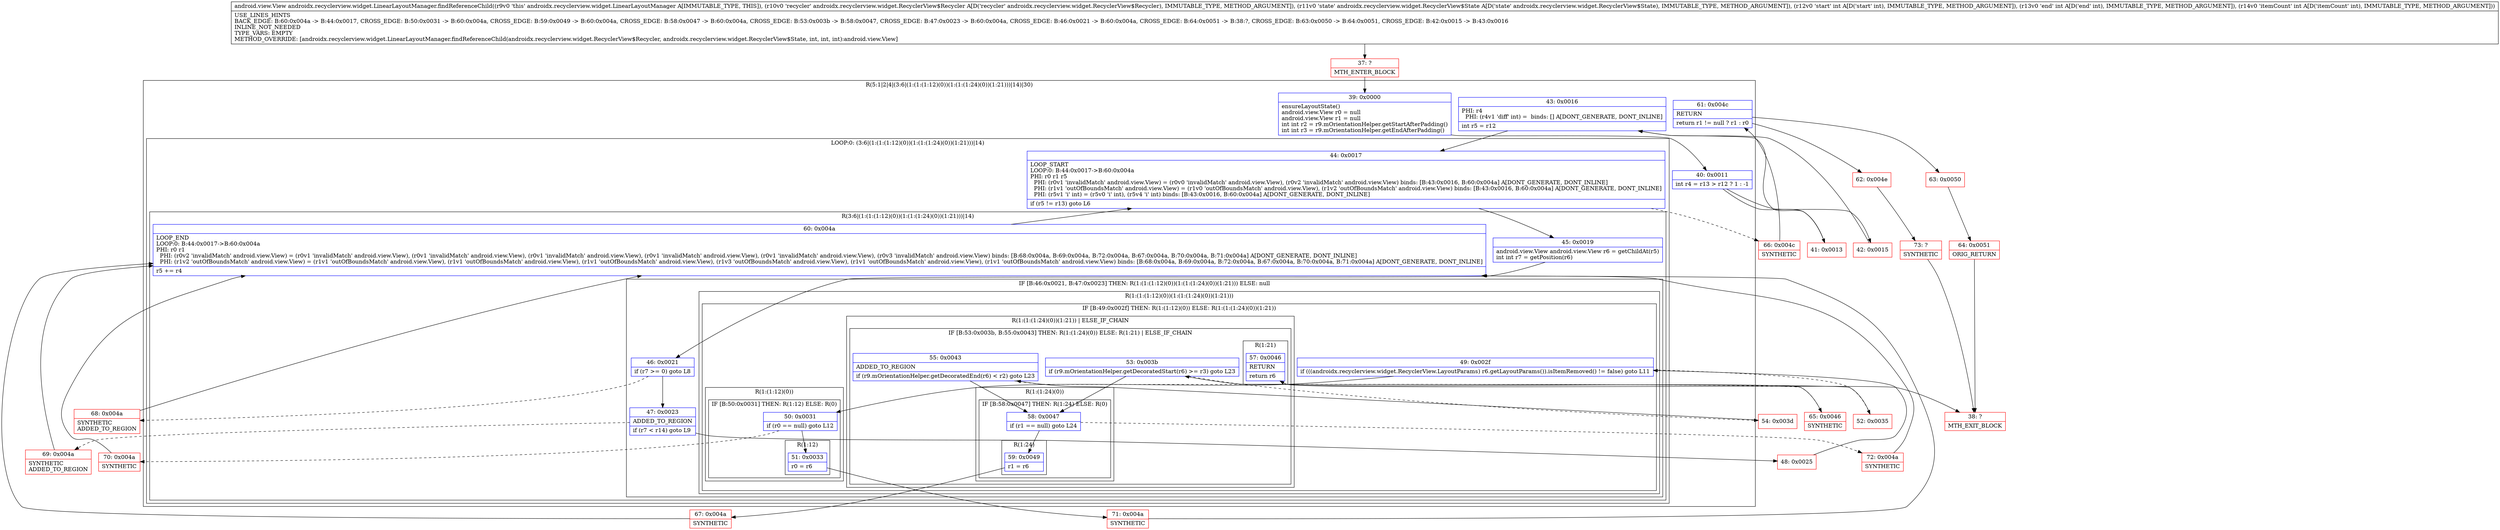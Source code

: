 digraph "CFG forandroidx.recyclerview.widget.LinearLayoutManager.findReferenceChild(Landroidx\/recyclerview\/widget\/RecyclerView$Recycler;Landroidx\/recyclerview\/widget\/RecyclerView$State;III)Landroid\/view\/View;" {
subgraph cluster_Region_1905552445 {
label = "R(5:1|2|4|(3:6|(1:(1:(1:12)(0))(1:(1:(1:24)(0))(1:21)))|14)|30)";
node [shape=record,color=blue];
Node_39 [shape=record,label="{39\:\ 0x0000|ensureLayoutState()\landroid.view.View r0 = null\landroid.view.View r1 = null\lint int r2 = r9.mOrientationHelper.getStartAfterPadding()\lint int r3 = r9.mOrientationHelper.getEndAfterPadding()\l}"];
Node_40 [shape=record,label="{40\:\ 0x0011|int r4 = r13 \> r12 ? 1 : \-1\l}"];
Node_43 [shape=record,label="{43\:\ 0x0016|PHI: r4 \l  PHI: (r4v1 'diff' int) =  binds: [] A[DONT_GENERATE, DONT_INLINE]\l|int r5 = r12\l}"];
subgraph cluster_LoopRegion_538553916 {
label = "LOOP:0: (3:6|(1:(1:(1:12)(0))(1:(1:(1:24)(0))(1:21)))|14)";
node [shape=record,color=blue];
Node_44 [shape=record,label="{44\:\ 0x0017|LOOP_START\lLOOP:0: B:44:0x0017\-\>B:60:0x004a\lPHI: r0 r1 r5 \l  PHI: (r0v1 'invalidMatch' android.view.View) = (r0v0 'invalidMatch' android.view.View), (r0v2 'invalidMatch' android.view.View) binds: [B:43:0x0016, B:60:0x004a] A[DONT_GENERATE, DONT_INLINE]\l  PHI: (r1v1 'outOfBoundsMatch' android.view.View) = (r1v0 'outOfBoundsMatch' android.view.View), (r1v2 'outOfBoundsMatch' android.view.View) binds: [B:43:0x0016, B:60:0x004a] A[DONT_GENERATE, DONT_INLINE]\l  PHI: (r5v1 'i' int) = (r5v0 'i' int), (r5v4 'i' int) binds: [B:43:0x0016, B:60:0x004a] A[DONT_GENERATE, DONT_INLINE]\l|if (r5 != r13) goto L6\l}"];
subgraph cluster_Region_589442598 {
label = "R(3:6|(1:(1:(1:12)(0))(1:(1:(1:24)(0))(1:21)))|14)";
node [shape=record,color=blue];
Node_45 [shape=record,label="{45\:\ 0x0019|android.view.View android.view.View r6 = getChildAt(r5)\lint int r7 = getPosition(r6)\l}"];
subgraph cluster_IfRegion_32475943 {
label = "IF [B:46:0x0021, B:47:0x0023] THEN: R(1:(1:(1:12)(0))(1:(1:(1:24)(0))(1:21))) ELSE: null";
node [shape=record,color=blue];
Node_46 [shape=record,label="{46\:\ 0x0021|if (r7 \>= 0) goto L8\l}"];
Node_47 [shape=record,label="{47\:\ 0x0023|ADDED_TO_REGION\l|if (r7 \< r14) goto L9\l}"];
subgraph cluster_Region_1104462453 {
label = "R(1:(1:(1:12)(0))(1:(1:(1:24)(0))(1:21)))";
node [shape=record,color=blue];
subgraph cluster_IfRegion_1225881385 {
label = "IF [B:49:0x002f] THEN: R(1:(1:12)(0)) ELSE: R(1:(1:(1:24)(0))(1:21))";
node [shape=record,color=blue];
Node_49 [shape=record,label="{49\:\ 0x002f|if (((androidx.recyclerview.widget.RecyclerView.LayoutParams) r6.getLayoutParams()).isItemRemoved() != false) goto L11\l}"];
subgraph cluster_Region_2089994151 {
label = "R(1:(1:12)(0))";
node [shape=record,color=blue];
subgraph cluster_IfRegion_1848999458 {
label = "IF [B:50:0x0031] THEN: R(1:12) ELSE: R(0)";
node [shape=record,color=blue];
Node_50 [shape=record,label="{50\:\ 0x0031|if (r0 == null) goto L12\l}"];
subgraph cluster_Region_1613991222 {
label = "R(1:12)";
node [shape=record,color=blue];
Node_51 [shape=record,label="{51\:\ 0x0033|r0 = r6\l}"];
}
subgraph cluster_Region_1490553588 {
label = "R(0)";
node [shape=record,color=blue];
}
}
}
subgraph cluster_Region_1422778466 {
label = "R(1:(1:(1:24)(0))(1:21)) | ELSE_IF_CHAIN\l";
node [shape=record,color=blue];
subgraph cluster_IfRegion_1704462531 {
label = "IF [B:53:0x003b, B:55:0x0043] THEN: R(1:(1:24)(0)) ELSE: R(1:21) | ELSE_IF_CHAIN\l";
node [shape=record,color=blue];
Node_53 [shape=record,label="{53\:\ 0x003b|if (r9.mOrientationHelper.getDecoratedStart(r6) \>= r3) goto L23\l}"];
Node_55 [shape=record,label="{55\:\ 0x0043|ADDED_TO_REGION\l|if (r9.mOrientationHelper.getDecoratedEnd(r6) \< r2) goto L23\l}"];
subgraph cluster_Region_862803940 {
label = "R(1:(1:24)(0))";
node [shape=record,color=blue];
subgraph cluster_IfRegion_431910143 {
label = "IF [B:58:0x0047] THEN: R(1:24) ELSE: R(0)";
node [shape=record,color=blue];
Node_58 [shape=record,label="{58\:\ 0x0047|if (r1 == null) goto L24\l}"];
subgraph cluster_Region_1259934757 {
label = "R(1:24)";
node [shape=record,color=blue];
Node_59 [shape=record,label="{59\:\ 0x0049|r1 = r6\l}"];
}
subgraph cluster_Region_1504186833 {
label = "R(0)";
node [shape=record,color=blue];
}
}
}
subgraph cluster_Region_1818931416 {
label = "R(1:21)";
node [shape=record,color=blue];
Node_57 [shape=record,label="{57\:\ 0x0046|RETURN\l|return r6\l}"];
}
}
}
}
}
}
Node_60 [shape=record,label="{60\:\ 0x004a|LOOP_END\lLOOP:0: B:44:0x0017\-\>B:60:0x004a\lPHI: r0 r1 \l  PHI: (r0v2 'invalidMatch' android.view.View) = (r0v1 'invalidMatch' android.view.View), (r0v1 'invalidMatch' android.view.View), (r0v1 'invalidMatch' android.view.View), (r0v1 'invalidMatch' android.view.View), (r0v1 'invalidMatch' android.view.View), (r0v3 'invalidMatch' android.view.View) binds: [B:68:0x004a, B:69:0x004a, B:72:0x004a, B:67:0x004a, B:70:0x004a, B:71:0x004a] A[DONT_GENERATE, DONT_INLINE]\l  PHI: (r1v2 'outOfBoundsMatch' android.view.View) = (r1v1 'outOfBoundsMatch' android.view.View), (r1v1 'outOfBoundsMatch' android.view.View), (r1v1 'outOfBoundsMatch' android.view.View), (r1v3 'outOfBoundsMatch' android.view.View), (r1v1 'outOfBoundsMatch' android.view.View), (r1v1 'outOfBoundsMatch' android.view.View) binds: [B:68:0x004a, B:69:0x004a, B:72:0x004a, B:67:0x004a, B:70:0x004a, B:71:0x004a] A[DONT_GENERATE, DONT_INLINE]\l|r5 += r4\l}"];
}
}
Node_61 [shape=record,label="{61\:\ 0x004c|RETURN\l|return r1 != null ? r1 : r0\l}"];
}
Node_37 [shape=record,color=red,label="{37\:\ ?|MTH_ENTER_BLOCK\l}"];
Node_41 [shape=record,color=red,label="{41\:\ 0x0013}"];
Node_48 [shape=record,color=red,label="{48\:\ 0x0025}"];
Node_71 [shape=record,color=red,label="{71\:\ 0x004a|SYNTHETIC\l}"];
Node_70 [shape=record,color=red,label="{70\:\ 0x004a|SYNTHETIC\l}"];
Node_52 [shape=record,color=red,label="{52\:\ 0x0035}"];
Node_54 [shape=record,color=red,label="{54\:\ 0x003d}"];
Node_65 [shape=record,color=red,label="{65\:\ 0x0046|SYNTHETIC\l}"];
Node_38 [shape=record,color=red,label="{38\:\ ?|MTH_EXIT_BLOCK\l}"];
Node_67 [shape=record,color=red,label="{67\:\ 0x004a|SYNTHETIC\l}"];
Node_72 [shape=record,color=red,label="{72\:\ 0x004a|SYNTHETIC\l}"];
Node_69 [shape=record,color=red,label="{69\:\ 0x004a|SYNTHETIC\lADDED_TO_REGION\l}"];
Node_68 [shape=record,color=red,label="{68\:\ 0x004a|SYNTHETIC\lADDED_TO_REGION\l}"];
Node_66 [shape=record,color=red,label="{66\:\ 0x004c|SYNTHETIC\l}"];
Node_62 [shape=record,color=red,label="{62\:\ 0x004e}"];
Node_73 [shape=record,color=red,label="{73\:\ ?|SYNTHETIC\l}"];
Node_63 [shape=record,color=red,label="{63\:\ 0x0050}"];
Node_64 [shape=record,color=red,label="{64\:\ 0x0051|ORIG_RETURN\l}"];
Node_42 [shape=record,color=red,label="{42\:\ 0x0015}"];
MethodNode[shape=record,label="{android.view.View androidx.recyclerview.widget.LinearLayoutManager.findReferenceChild((r9v0 'this' androidx.recyclerview.widget.LinearLayoutManager A[IMMUTABLE_TYPE, THIS]), (r10v0 'recycler' androidx.recyclerview.widget.RecyclerView$Recycler A[D('recycler' androidx.recyclerview.widget.RecyclerView$Recycler), IMMUTABLE_TYPE, METHOD_ARGUMENT]), (r11v0 'state' androidx.recyclerview.widget.RecyclerView$State A[D('state' androidx.recyclerview.widget.RecyclerView$State), IMMUTABLE_TYPE, METHOD_ARGUMENT]), (r12v0 'start' int A[D('start' int), IMMUTABLE_TYPE, METHOD_ARGUMENT]), (r13v0 'end' int A[D('end' int), IMMUTABLE_TYPE, METHOD_ARGUMENT]), (r14v0 'itemCount' int A[D('itemCount' int), IMMUTABLE_TYPE, METHOD_ARGUMENT]))  | USE_LINES_HINTS\lBACK_EDGE: B:60:0x004a \-\> B:44:0x0017, CROSS_EDGE: B:50:0x0031 \-\> B:60:0x004a, CROSS_EDGE: B:59:0x0049 \-\> B:60:0x004a, CROSS_EDGE: B:58:0x0047 \-\> B:60:0x004a, CROSS_EDGE: B:53:0x003b \-\> B:58:0x0047, CROSS_EDGE: B:47:0x0023 \-\> B:60:0x004a, CROSS_EDGE: B:46:0x0021 \-\> B:60:0x004a, CROSS_EDGE: B:64:0x0051 \-\> B:38:?, CROSS_EDGE: B:63:0x0050 \-\> B:64:0x0051, CROSS_EDGE: B:42:0x0015 \-\> B:43:0x0016\lINLINE_NOT_NEEDED\lTYPE_VARS: EMPTY\lMETHOD_OVERRIDE: [androidx.recyclerview.widget.LinearLayoutManager.findReferenceChild(androidx.recyclerview.widget.RecyclerView$Recycler, androidx.recyclerview.widget.RecyclerView$State, int, int, int):android.view.View]\l}"];
MethodNode -> Node_37;Node_39 -> Node_40;
Node_40 -> Node_41;
Node_40 -> Node_42;
Node_43 -> Node_44;
Node_44 -> Node_45;
Node_44 -> Node_66[style=dashed];
Node_45 -> Node_46;
Node_46 -> Node_47;
Node_46 -> Node_68[style=dashed];
Node_47 -> Node_48;
Node_47 -> Node_69[style=dashed];
Node_49 -> Node_50;
Node_49 -> Node_52[style=dashed];
Node_50 -> Node_51;
Node_50 -> Node_70[style=dashed];
Node_51 -> Node_71;
Node_53 -> Node_54[style=dashed];
Node_53 -> Node_58;
Node_55 -> Node_58;
Node_55 -> Node_65[style=dashed];
Node_58 -> Node_59;
Node_58 -> Node_72[style=dashed];
Node_59 -> Node_67;
Node_57 -> Node_38;
Node_60 -> Node_44;
Node_61 -> Node_62;
Node_61 -> Node_63;
Node_37 -> Node_39;
Node_41 -> Node_43;
Node_48 -> Node_49;
Node_71 -> Node_60;
Node_70 -> Node_60;
Node_52 -> Node_53;
Node_54 -> Node_55;
Node_65 -> Node_57;
Node_67 -> Node_60;
Node_72 -> Node_60;
Node_69 -> Node_60;
Node_68 -> Node_60;
Node_66 -> Node_61;
Node_62 -> Node_73;
Node_73 -> Node_38;
Node_63 -> Node_64;
Node_64 -> Node_38;
Node_42 -> Node_43;
}

